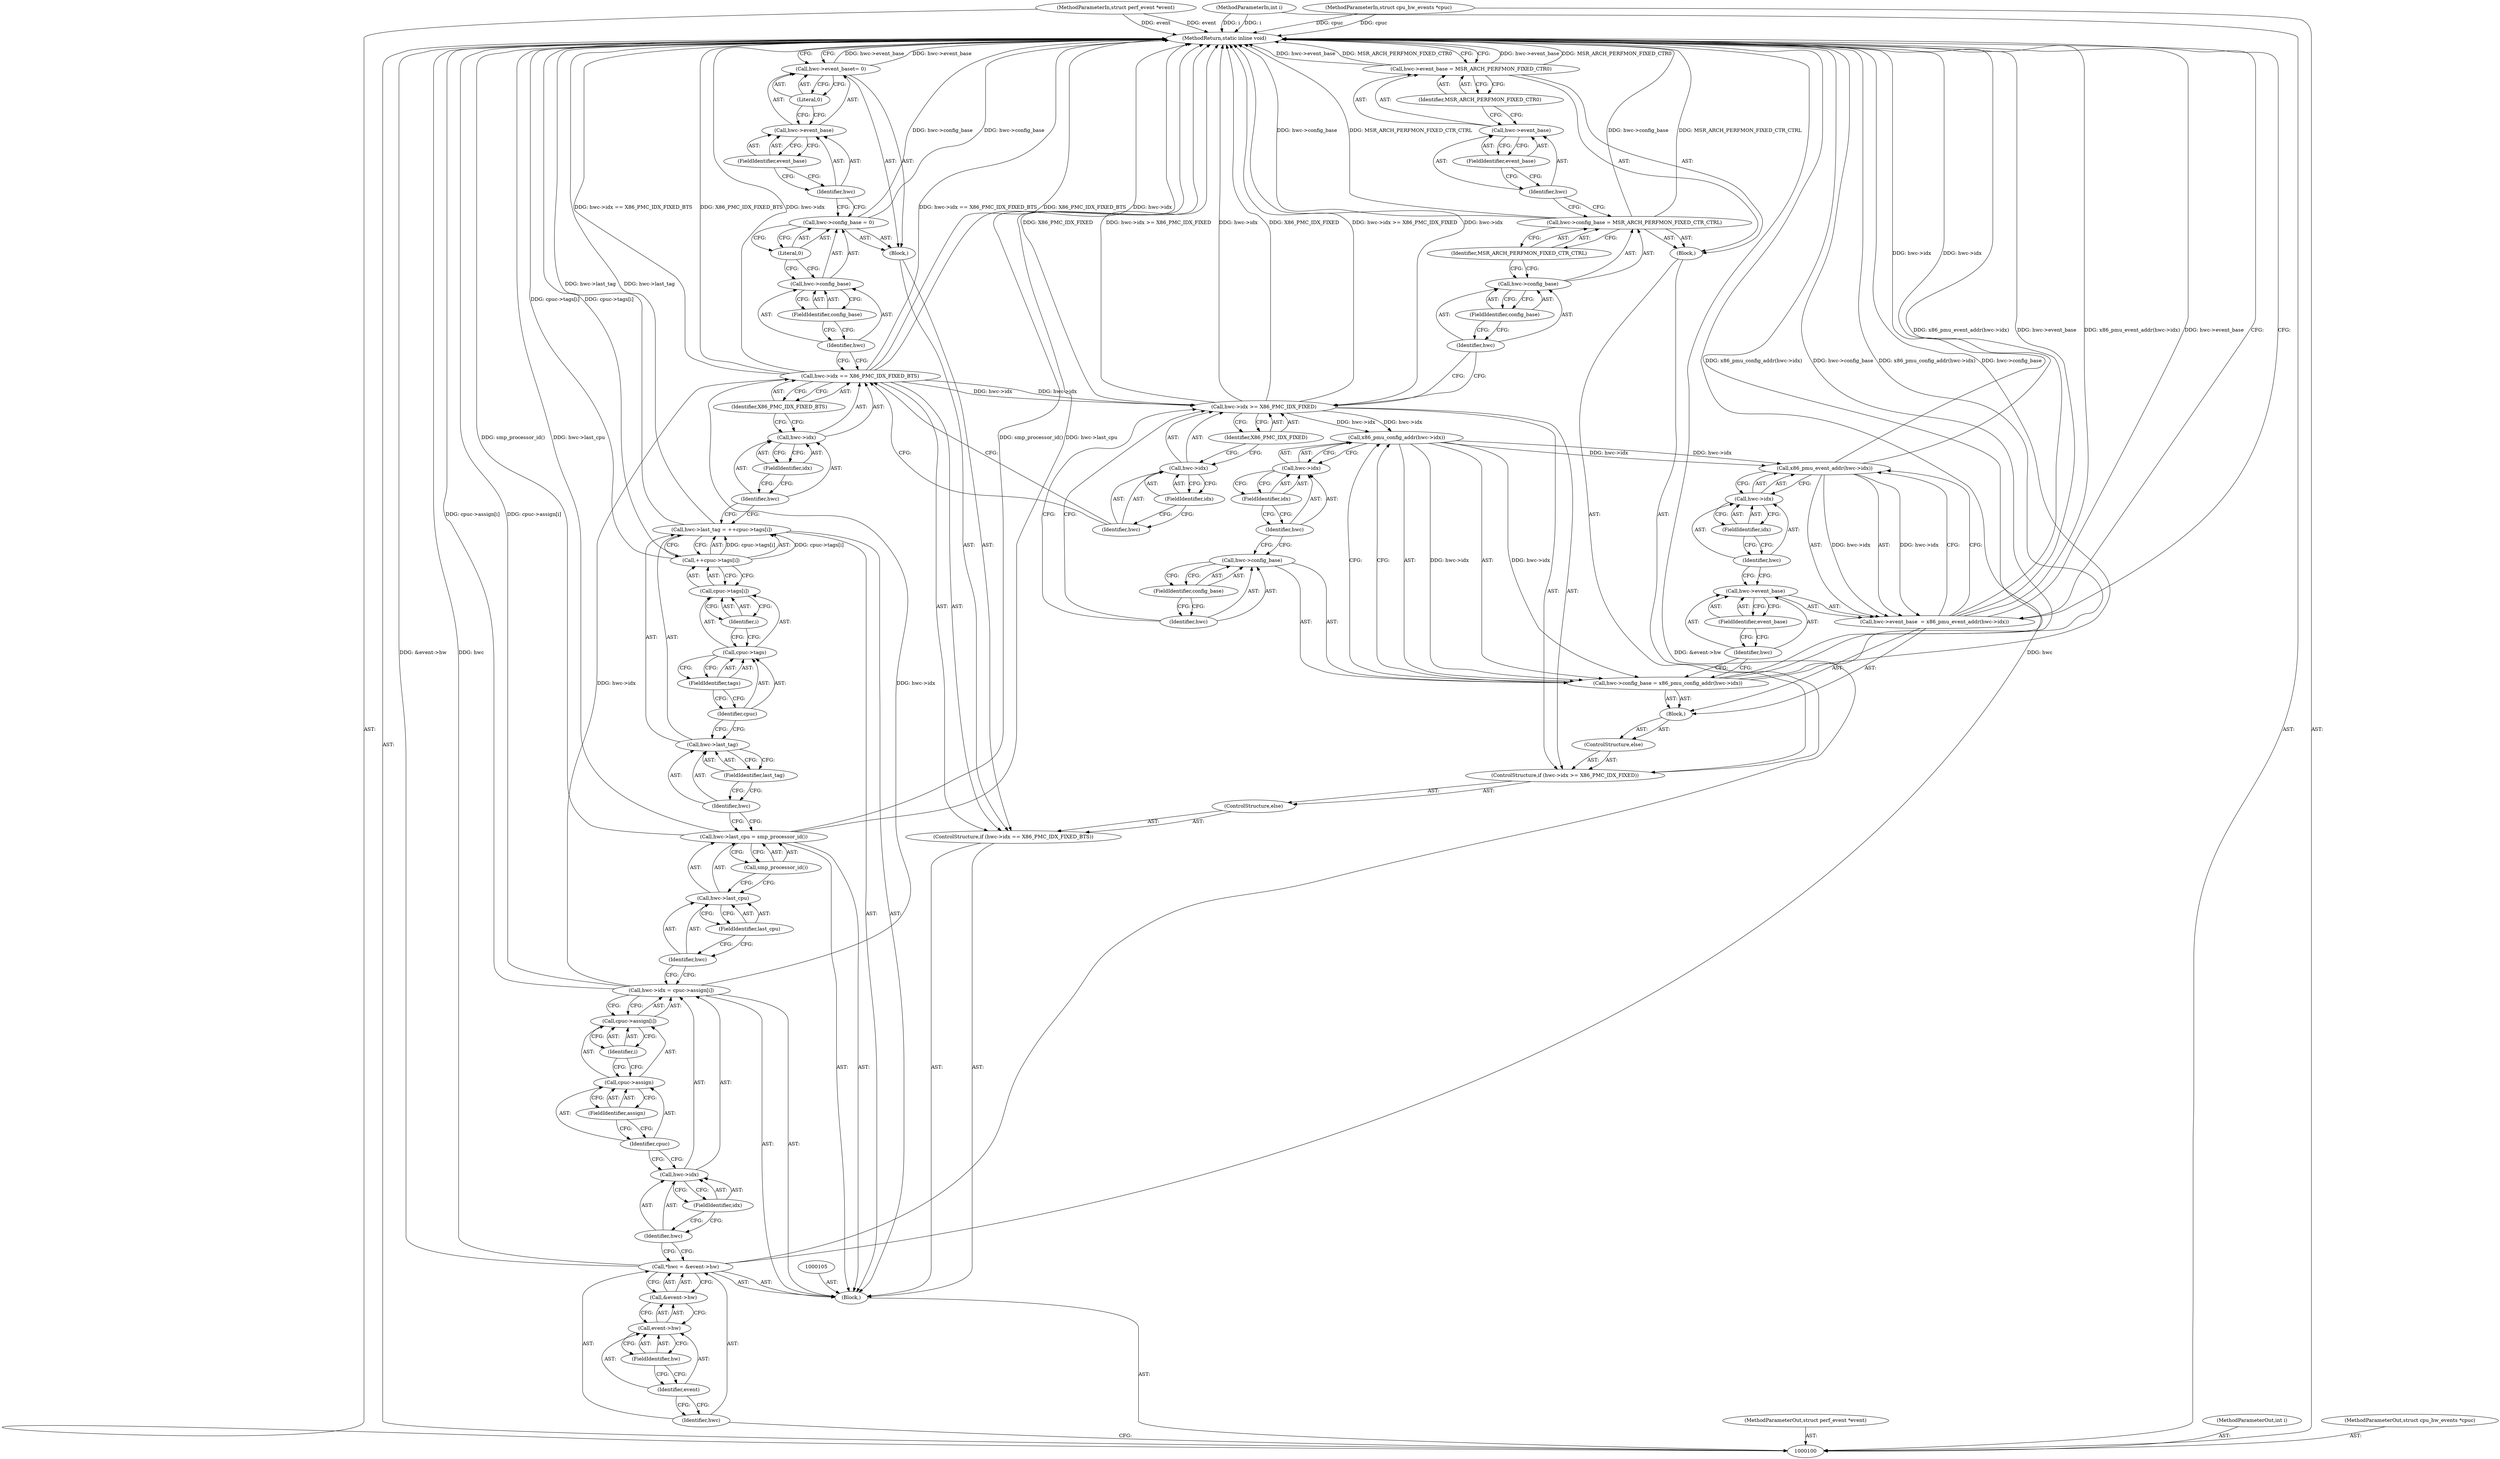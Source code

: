digraph "1_linux_fc66c5210ec2539e800e87d7b3a985323c7be96e" {
"1000189" [label="(MethodReturn,static inline void)"];
"1000101" [label="(MethodParameterIn,struct perf_event *event)"];
"1000242" [label="(MethodParameterOut,struct perf_event *event)"];
"1000136" [label="(ControlStructure,if (hwc->idx == X86_PMC_IDX_FIXED_BTS))"];
"1000140" [label="(FieldIdentifier,idx)"];
"1000141" [label="(Identifier,X86_PMC_IDX_FIXED_BTS)"];
"1000142" [label="(Block,)"];
"1000137" [label="(Call,hwc->idx == X86_PMC_IDX_FIXED_BTS)"];
"1000138" [label="(Call,hwc->idx)"];
"1000139" [label="(Identifier,hwc)"];
"1000143" [label="(Call,hwc->config_base = 0)"];
"1000144" [label="(Call,hwc->config_base)"];
"1000145" [label="(Identifier,hwc)"];
"1000147" [label="(Literal,0)"];
"1000146" [label="(FieldIdentifier,config_base)"];
"1000152" [label="(Literal,0)"];
"1000148" [label="(Call,hwc->event_base\t= 0)"];
"1000149" [label="(Call,hwc->event_base)"];
"1000150" [label="(Identifier,hwc)"];
"1000151" [label="(FieldIdentifier,event_base)"];
"1000155" [label="(Call,hwc->idx >= X86_PMC_IDX_FIXED)"];
"1000156" [label="(Call,hwc->idx)"];
"1000157" [label="(Identifier,hwc)"];
"1000158" [label="(FieldIdentifier,idx)"];
"1000159" [label="(Identifier,X86_PMC_IDX_FIXED)"];
"1000153" [label="(ControlStructure,else)"];
"1000160" [label="(Block,)"];
"1000154" [label="(ControlStructure,if (hwc->idx >= X86_PMC_IDX_FIXED))"];
"1000165" [label="(Identifier,MSR_ARCH_PERFMON_FIXED_CTR_CTRL)"];
"1000161" [label="(Call,hwc->config_base = MSR_ARCH_PERFMON_FIXED_CTR_CTRL)"];
"1000162" [label="(Call,hwc->config_base)"];
"1000163" [label="(Identifier,hwc)"];
"1000164" [label="(FieldIdentifier,config_base)"];
"1000166" [label="(Call,hwc->event_base = MSR_ARCH_PERFMON_FIXED_CTR0)"];
"1000167" [label="(Call,hwc->event_base)"];
"1000168" [label="(Identifier,hwc)"];
"1000170" [label="(Identifier,MSR_ARCH_PERFMON_FIXED_CTR0)"];
"1000169" [label="(FieldIdentifier,event_base)"];
"1000171" [label="(ControlStructure,else)"];
"1000172" [label="(Block,)"];
"1000177" [label="(Call,x86_pmu_config_addr(hwc->idx))"];
"1000173" [label="(Call,hwc->config_base = x86_pmu_config_addr(hwc->idx))"];
"1000174" [label="(Call,hwc->config_base)"];
"1000175" [label="(Identifier,hwc)"];
"1000178" [label="(Call,hwc->idx)"];
"1000179" [label="(Identifier,hwc)"];
"1000180" [label="(FieldIdentifier,idx)"];
"1000176" [label="(FieldIdentifier,config_base)"];
"1000185" [label="(Call,x86_pmu_event_addr(hwc->idx))"];
"1000181" [label="(Call,hwc->event_base  = x86_pmu_event_addr(hwc->idx))"];
"1000182" [label="(Call,hwc->event_base)"];
"1000183" [label="(Identifier,hwc)"];
"1000186" [label="(Call,hwc->idx)"];
"1000187" [label="(Identifier,hwc)"];
"1000188" [label="(FieldIdentifier,idx)"];
"1000184" [label="(FieldIdentifier,event_base)"];
"1000103" [label="(MethodParameterIn,int i)"];
"1000244" [label="(MethodParameterOut,int i)"];
"1000102" [label="(MethodParameterIn,struct cpu_hw_events *cpuc)"];
"1000243" [label="(MethodParameterOut,struct cpu_hw_events *cpuc)"];
"1000104" [label="(Block,)"];
"1000106" [label="(Call,*hwc = &event->hw)"];
"1000107" [label="(Identifier,hwc)"];
"1000108" [label="(Call,&event->hw)"];
"1000109" [label="(Call,event->hw)"];
"1000110" [label="(Identifier,event)"];
"1000111" [label="(FieldIdentifier,hw)"];
"1000112" [label="(Call,hwc->idx = cpuc->assign[i])"];
"1000113" [label="(Call,hwc->idx)"];
"1000114" [label="(Identifier,hwc)"];
"1000116" [label="(Call,cpuc->assign[i])"];
"1000117" [label="(Call,cpuc->assign)"];
"1000118" [label="(Identifier,cpuc)"];
"1000119" [label="(FieldIdentifier,assign)"];
"1000120" [label="(Identifier,i)"];
"1000115" [label="(FieldIdentifier,idx)"];
"1000121" [label="(Call,hwc->last_cpu = smp_processor_id())"];
"1000122" [label="(Call,hwc->last_cpu)"];
"1000123" [label="(Identifier,hwc)"];
"1000125" [label="(Call,smp_processor_id())"];
"1000124" [label="(FieldIdentifier,last_cpu)"];
"1000126" [label="(Call,hwc->last_tag = ++cpuc->tags[i])"];
"1000127" [label="(Call,hwc->last_tag)"];
"1000128" [label="(Identifier,hwc)"];
"1000130" [label="(Call,++cpuc->tags[i])"];
"1000131" [label="(Call,cpuc->tags[i])"];
"1000132" [label="(Call,cpuc->tags)"];
"1000133" [label="(Identifier,cpuc)"];
"1000134" [label="(FieldIdentifier,tags)"];
"1000135" [label="(Identifier,i)"];
"1000129" [label="(FieldIdentifier,last_tag)"];
"1000189" -> "1000100"  [label="AST: "];
"1000189" -> "1000148"  [label="CFG: "];
"1000189" -> "1000166"  [label="CFG: "];
"1000189" -> "1000181"  [label="CFG: "];
"1000121" -> "1000189"  [label="DDG: smp_processor_id()"];
"1000121" -> "1000189"  [label="DDG: hwc->last_cpu"];
"1000106" -> "1000189"  [label="DDG: &event->hw"];
"1000106" -> "1000189"  [label="DDG: hwc"];
"1000181" -> "1000189"  [label="DDG: x86_pmu_event_addr(hwc->idx)"];
"1000181" -> "1000189"  [label="DDG: hwc->event_base"];
"1000137" -> "1000189"  [label="DDG: X86_PMC_IDX_FIXED_BTS"];
"1000137" -> "1000189"  [label="DDG: hwc->idx"];
"1000137" -> "1000189"  [label="DDG: hwc->idx == X86_PMC_IDX_FIXED_BTS"];
"1000126" -> "1000189"  [label="DDG: hwc->last_tag"];
"1000161" -> "1000189"  [label="DDG: hwc->config_base"];
"1000161" -> "1000189"  [label="DDG: MSR_ARCH_PERFMON_FIXED_CTR_CTRL"];
"1000155" -> "1000189"  [label="DDG: X86_PMC_IDX_FIXED"];
"1000155" -> "1000189"  [label="DDG: hwc->idx >= X86_PMC_IDX_FIXED"];
"1000155" -> "1000189"  [label="DDG: hwc->idx"];
"1000185" -> "1000189"  [label="DDG: hwc->idx"];
"1000103" -> "1000189"  [label="DDG: i"];
"1000143" -> "1000189"  [label="DDG: hwc->config_base"];
"1000166" -> "1000189"  [label="DDG: hwc->event_base"];
"1000166" -> "1000189"  [label="DDG: MSR_ARCH_PERFMON_FIXED_CTR0"];
"1000148" -> "1000189"  [label="DDG: hwc->event_base"];
"1000102" -> "1000189"  [label="DDG: cpuc"];
"1000101" -> "1000189"  [label="DDG: event"];
"1000173" -> "1000189"  [label="DDG: x86_pmu_config_addr(hwc->idx)"];
"1000173" -> "1000189"  [label="DDG: hwc->config_base"];
"1000112" -> "1000189"  [label="DDG: cpuc->assign[i]"];
"1000130" -> "1000189"  [label="DDG: cpuc->tags[i]"];
"1000101" -> "1000100"  [label="AST: "];
"1000101" -> "1000189"  [label="DDG: event"];
"1000242" -> "1000100"  [label="AST: "];
"1000136" -> "1000104"  [label="AST: "];
"1000137" -> "1000136"  [label="AST: "];
"1000142" -> "1000136"  [label="AST: "];
"1000153" -> "1000136"  [label="AST: "];
"1000140" -> "1000138"  [label="AST: "];
"1000140" -> "1000139"  [label="CFG: "];
"1000138" -> "1000140"  [label="CFG: "];
"1000141" -> "1000137"  [label="AST: "];
"1000141" -> "1000138"  [label="CFG: "];
"1000137" -> "1000141"  [label="CFG: "];
"1000142" -> "1000136"  [label="AST: "];
"1000143" -> "1000142"  [label="AST: "];
"1000148" -> "1000142"  [label="AST: "];
"1000137" -> "1000136"  [label="AST: "];
"1000137" -> "1000141"  [label="CFG: "];
"1000138" -> "1000137"  [label="AST: "];
"1000141" -> "1000137"  [label="AST: "];
"1000145" -> "1000137"  [label="CFG: "];
"1000157" -> "1000137"  [label="CFG: "];
"1000137" -> "1000189"  [label="DDG: X86_PMC_IDX_FIXED_BTS"];
"1000137" -> "1000189"  [label="DDG: hwc->idx"];
"1000137" -> "1000189"  [label="DDG: hwc->idx == X86_PMC_IDX_FIXED_BTS"];
"1000112" -> "1000137"  [label="DDG: hwc->idx"];
"1000137" -> "1000155"  [label="DDG: hwc->idx"];
"1000138" -> "1000137"  [label="AST: "];
"1000138" -> "1000140"  [label="CFG: "];
"1000139" -> "1000138"  [label="AST: "];
"1000140" -> "1000138"  [label="AST: "];
"1000141" -> "1000138"  [label="CFG: "];
"1000139" -> "1000138"  [label="AST: "];
"1000139" -> "1000126"  [label="CFG: "];
"1000140" -> "1000139"  [label="CFG: "];
"1000143" -> "1000142"  [label="AST: "];
"1000143" -> "1000147"  [label="CFG: "];
"1000144" -> "1000143"  [label="AST: "];
"1000147" -> "1000143"  [label="AST: "];
"1000150" -> "1000143"  [label="CFG: "];
"1000143" -> "1000189"  [label="DDG: hwc->config_base"];
"1000144" -> "1000143"  [label="AST: "];
"1000144" -> "1000146"  [label="CFG: "];
"1000145" -> "1000144"  [label="AST: "];
"1000146" -> "1000144"  [label="AST: "];
"1000147" -> "1000144"  [label="CFG: "];
"1000145" -> "1000144"  [label="AST: "];
"1000145" -> "1000137"  [label="CFG: "];
"1000146" -> "1000145"  [label="CFG: "];
"1000147" -> "1000143"  [label="AST: "];
"1000147" -> "1000144"  [label="CFG: "];
"1000143" -> "1000147"  [label="CFG: "];
"1000146" -> "1000144"  [label="AST: "];
"1000146" -> "1000145"  [label="CFG: "];
"1000144" -> "1000146"  [label="CFG: "];
"1000152" -> "1000148"  [label="AST: "];
"1000152" -> "1000149"  [label="CFG: "];
"1000148" -> "1000152"  [label="CFG: "];
"1000148" -> "1000142"  [label="AST: "];
"1000148" -> "1000152"  [label="CFG: "];
"1000149" -> "1000148"  [label="AST: "];
"1000152" -> "1000148"  [label="AST: "];
"1000189" -> "1000148"  [label="CFG: "];
"1000148" -> "1000189"  [label="DDG: hwc->event_base"];
"1000149" -> "1000148"  [label="AST: "];
"1000149" -> "1000151"  [label="CFG: "];
"1000150" -> "1000149"  [label="AST: "];
"1000151" -> "1000149"  [label="AST: "];
"1000152" -> "1000149"  [label="CFG: "];
"1000150" -> "1000149"  [label="AST: "];
"1000150" -> "1000143"  [label="CFG: "];
"1000151" -> "1000150"  [label="CFG: "];
"1000151" -> "1000149"  [label="AST: "];
"1000151" -> "1000150"  [label="CFG: "];
"1000149" -> "1000151"  [label="CFG: "];
"1000155" -> "1000154"  [label="AST: "];
"1000155" -> "1000159"  [label="CFG: "];
"1000156" -> "1000155"  [label="AST: "];
"1000159" -> "1000155"  [label="AST: "];
"1000163" -> "1000155"  [label="CFG: "];
"1000175" -> "1000155"  [label="CFG: "];
"1000155" -> "1000189"  [label="DDG: X86_PMC_IDX_FIXED"];
"1000155" -> "1000189"  [label="DDG: hwc->idx >= X86_PMC_IDX_FIXED"];
"1000155" -> "1000189"  [label="DDG: hwc->idx"];
"1000137" -> "1000155"  [label="DDG: hwc->idx"];
"1000155" -> "1000177"  [label="DDG: hwc->idx"];
"1000156" -> "1000155"  [label="AST: "];
"1000156" -> "1000158"  [label="CFG: "];
"1000157" -> "1000156"  [label="AST: "];
"1000158" -> "1000156"  [label="AST: "];
"1000159" -> "1000156"  [label="CFG: "];
"1000157" -> "1000156"  [label="AST: "];
"1000157" -> "1000137"  [label="CFG: "];
"1000158" -> "1000157"  [label="CFG: "];
"1000158" -> "1000156"  [label="AST: "];
"1000158" -> "1000157"  [label="CFG: "];
"1000156" -> "1000158"  [label="CFG: "];
"1000159" -> "1000155"  [label="AST: "];
"1000159" -> "1000156"  [label="CFG: "];
"1000155" -> "1000159"  [label="CFG: "];
"1000153" -> "1000136"  [label="AST: "];
"1000154" -> "1000153"  [label="AST: "];
"1000160" -> "1000154"  [label="AST: "];
"1000161" -> "1000160"  [label="AST: "];
"1000166" -> "1000160"  [label="AST: "];
"1000154" -> "1000153"  [label="AST: "];
"1000155" -> "1000154"  [label="AST: "];
"1000160" -> "1000154"  [label="AST: "];
"1000171" -> "1000154"  [label="AST: "];
"1000165" -> "1000161"  [label="AST: "];
"1000165" -> "1000162"  [label="CFG: "];
"1000161" -> "1000165"  [label="CFG: "];
"1000161" -> "1000160"  [label="AST: "];
"1000161" -> "1000165"  [label="CFG: "];
"1000162" -> "1000161"  [label="AST: "];
"1000165" -> "1000161"  [label="AST: "];
"1000168" -> "1000161"  [label="CFG: "];
"1000161" -> "1000189"  [label="DDG: hwc->config_base"];
"1000161" -> "1000189"  [label="DDG: MSR_ARCH_PERFMON_FIXED_CTR_CTRL"];
"1000162" -> "1000161"  [label="AST: "];
"1000162" -> "1000164"  [label="CFG: "];
"1000163" -> "1000162"  [label="AST: "];
"1000164" -> "1000162"  [label="AST: "];
"1000165" -> "1000162"  [label="CFG: "];
"1000163" -> "1000162"  [label="AST: "];
"1000163" -> "1000155"  [label="CFG: "];
"1000164" -> "1000163"  [label="CFG: "];
"1000164" -> "1000162"  [label="AST: "];
"1000164" -> "1000163"  [label="CFG: "];
"1000162" -> "1000164"  [label="CFG: "];
"1000166" -> "1000160"  [label="AST: "];
"1000166" -> "1000170"  [label="CFG: "];
"1000167" -> "1000166"  [label="AST: "];
"1000170" -> "1000166"  [label="AST: "];
"1000189" -> "1000166"  [label="CFG: "];
"1000166" -> "1000189"  [label="DDG: hwc->event_base"];
"1000166" -> "1000189"  [label="DDG: MSR_ARCH_PERFMON_FIXED_CTR0"];
"1000167" -> "1000166"  [label="AST: "];
"1000167" -> "1000169"  [label="CFG: "];
"1000168" -> "1000167"  [label="AST: "];
"1000169" -> "1000167"  [label="AST: "];
"1000170" -> "1000167"  [label="CFG: "];
"1000168" -> "1000167"  [label="AST: "];
"1000168" -> "1000161"  [label="CFG: "];
"1000169" -> "1000168"  [label="CFG: "];
"1000170" -> "1000166"  [label="AST: "];
"1000170" -> "1000167"  [label="CFG: "];
"1000166" -> "1000170"  [label="CFG: "];
"1000169" -> "1000167"  [label="AST: "];
"1000169" -> "1000168"  [label="CFG: "];
"1000167" -> "1000169"  [label="CFG: "];
"1000171" -> "1000154"  [label="AST: "];
"1000172" -> "1000171"  [label="AST: "];
"1000172" -> "1000171"  [label="AST: "];
"1000173" -> "1000172"  [label="AST: "];
"1000181" -> "1000172"  [label="AST: "];
"1000177" -> "1000173"  [label="AST: "];
"1000177" -> "1000178"  [label="CFG: "];
"1000178" -> "1000177"  [label="AST: "];
"1000173" -> "1000177"  [label="CFG: "];
"1000177" -> "1000173"  [label="DDG: hwc->idx"];
"1000155" -> "1000177"  [label="DDG: hwc->idx"];
"1000177" -> "1000185"  [label="DDG: hwc->idx"];
"1000173" -> "1000172"  [label="AST: "];
"1000173" -> "1000177"  [label="CFG: "];
"1000174" -> "1000173"  [label="AST: "];
"1000177" -> "1000173"  [label="AST: "];
"1000183" -> "1000173"  [label="CFG: "];
"1000173" -> "1000189"  [label="DDG: x86_pmu_config_addr(hwc->idx)"];
"1000173" -> "1000189"  [label="DDG: hwc->config_base"];
"1000177" -> "1000173"  [label="DDG: hwc->idx"];
"1000174" -> "1000173"  [label="AST: "];
"1000174" -> "1000176"  [label="CFG: "];
"1000175" -> "1000174"  [label="AST: "];
"1000176" -> "1000174"  [label="AST: "];
"1000179" -> "1000174"  [label="CFG: "];
"1000175" -> "1000174"  [label="AST: "];
"1000175" -> "1000155"  [label="CFG: "];
"1000176" -> "1000175"  [label="CFG: "];
"1000178" -> "1000177"  [label="AST: "];
"1000178" -> "1000180"  [label="CFG: "];
"1000179" -> "1000178"  [label="AST: "];
"1000180" -> "1000178"  [label="AST: "];
"1000177" -> "1000178"  [label="CFG: "];
"1000179" -> "1000178"  [label="AST: "];
"1000179" -> "1000174"  [label="CFG: "];
"1000180" -> "1000179"  [label="CFG: "];
"1000180" -> "1000178"  [label="AST: "];
"1000180" -> "1000179"  [label="CFG: "];
"1000178" -> "1000180"  [label="CFG: "];
"1000176" -> "1000174"  [label="AST: "];
"1000176" -> "1000175"  [label="CFG: "];
"1000174" -> "1000176"  [label="CFG: "];
"1000185" -> "1000181"  [label="AST: "];
"1000185" -> "1000186"  [label="CFG: "];
"1000186" -> "1000185"  [label="AST: "];
"1000181" -> "1000185"  [label="CFG: "];
"1000185" -> "1000189"  [label="DDG: hwc->idx"];
"1000185" -> "1000181"  [label="DDG: hwc->idx"];
"1000177" -> "1000185"  [label="DDG: hwc->idx"];
"1000181" -> "1000172"  [label="AST: "];
"1000181" -> "1000185"  [label="CFG: "];
"1000182" -> "1000181"  [label="AST: "];
"1000185" -> "1000181"  [label="AST: "];
"1000189" -> "1000181"  [label="CFG: "];
"1000181" -> "1000189"  [label="DDG: x86_pmu_event_addr(hwc->idx)"];
"1000181" -> "1000189"  [label="DDG: hwc->event_base"];
"1000185" -> "1000181"  [label="DDG: hwc->idx"];
"1000182" -> "1000181"  [label="AST: "];
"1000182" -> "1000184"  [label="CFG: "];
"1000183" -> "1000182"  [label="AST: "];
"1000184" -> "1000182"  [label="AST: "];
"1000187" -> "1000182"  [label="CFG: "];
"1000183" -> "1000182"  [label="AST: "];
"1000183" -> "1000173"  [label="CFG: "];
"1000184" -> "1000183"  [label="CFG: "];
"1000186" -> "1000185"  [label="AST: "];
"1000186" -> "1000188"  [label="CFG: "];
"1000187" -> "1000186"  [label="AST: "];
"1000188" -> "1000186"  [label="AST: "];
"1000185" -> "1000186"  [label="CFG: "];
"1000187" -> "1000186"  [label="AST: "];
"1000187" -> "1000182"  [label="CFG: "];
"1000188" -> "1000187"  [label="CFG: "];
"1000188" -> "1000186"  [label="AST: "];
"1000188" -> "1000187"  [label="CFG: "];
"1000186" -> "1000188"  [label="CFG: "];
"1000184" -> "1000182"  [label="AST: "];
"1000184" -> "1000183"  [label="CFG: "];
"1000182" -> "1000184"  [label="CFG: "];
"1000103" -> "1000100"  [label="AST: "];
"1000103" -> "1000189"  [label="DDG: i"];
"1000244" -> "1000100"  [label="AST: "];
"1000102" -> "1000100"  [label="AST: "];
"1000102" -> "1000189"  [label="DDG: cpuc"];
"1000243" -> "1000100"  [label="AST: "];
"1000104" -> "1000100"  [label="AST: "];
"1000105" -> "1000104"  [label="AST: "];
"1000106" -> "1000104"  [label="AST: "];
"1000112" -> "1000104"  [label="AST: "];
"1000121" -> "1000104"  [label="AST: "];
"1000126" -> "1000104"  [label="AST: "];
"1000136" -> "1000104"  [label="AST: "];
"1000106" -> "1000104"  [label="AST: "];
"1000106" -> "1000108"  [label="CFG: "];
"1000107" -> "1000106"  [label="AST: "];
"1000108" -> "1000106"  [label="AST: "];
"1000114" -> "1000106"  [label="CFG: "];
"1000106" -> "1000189"  [label="DDG: &event->hw"];
"1000106" -> "1000189"  [label="DDG: hwc"];
"1000107" -> "1000106"  [label="AST: "];
"1000107" -> "1000100"  [label="CFG: "];
"1000110" -> "1000107"  [label="CFG: "];
"1000108" -> "1000106"  [label="AST: "];
"1000108" -> "1000109"  [label="CFG: "];
"1000109" -> "1000108"  [label="AST: "];
"1000106" -> "1000108"  [label="CFG: "];
"1000109" -> "1000108"  [label="AST: "];
"1000109" -> "1000111"  [label="CFG: "];
"1000110" -> "1000109"  [label="AST: "];
"1000111" -> "1000109"  [label="AST: "];
"1000108" -> "1000109"  [label="CFG: "];
"1000110" -> "1000109"  [label="AST: "];
"1000110" -> "1000107"  [label="CFG: "];
"1000111" -> "1000110"  [label="CFG: "];
"1000111" -> "1000109"  [label="AST: "];
"1000111" -> "1000110"  [label="CFG: "];
"1000109" -> "1000111"  [label="CFG: "];
"1000112" -> "1000104"  [label="AST: "];
"1000112" -> "1000116"  [label="CFG: "];
"1000113" -> "1000112"  [label="AST: "];
"1000116" -> "1000112"  [label="AST: "];
"1000123" -> "1000112"  [label="CFG: "];
"1000112" -> "1000189"  [label="DDG: cpuc->assign[i]"];
"1000112" -> "1000137"  [label="DDG: hwc->idx"];
"1000113" -> "1000112"  [label="AST: "];
"1000113" -> "1000115"  [label="CFG: "];
"1000114" -> "1000113"  [label="AST: "];
"1000115" -> "1000113"  [label="AST: "];
"1000118" -> "1000113"  [label="CFG: "];
"1000114" -> "1000113"  [label="AST: "];
"1000114" -> "1000106"  [label="CFG: "];
"1000115" -> "1000114"  [label="CFG: "];
"1000116" -> "1000112"  [label="AST: "];
"1000116" -> "1000120"  [label="CFG: "];
"1000117" -> "1000116"  [label="AST: "];
"1000120" -> "1000116"  [label="AST: "];
"1000112" -> "1000116"  [label="CFG: "];
"1000117" -> "1000116"  [label="AST: "];
"1000117" -> "1000119"  [label="CFG: "];
"1000118" -> "1000117"  [label="AST: "];
"1000119" -> "1000117"  [label="AST: "];
"1000120" -> "1000117"  [label="CFG: "];
"1000118" -> "1000117"  [label="AST: "];
"1000118" -> "1000113"  [label="CFG: "];
"1000119" -> "1000118"  [label="CFG: "];
"1000119" -> "1000117"  [label="AST: "];
"1000119" -> "1000118"  [label="CFG: "];
"1000117" -> "1000119"  [label="CFG: "];
"1000120" -> "1000116"  [label="AST: "];
"1000120" -> "1000117"  [label="CFG: "];
"1000116" -> "1000120"  [label="CFG: "];
"1000115" -> "1000113"  [label="AST: "];
"1000115" -> "1000114"  [label="CFG: "];
"1000113" -> "1000115"  [label="CFG: "];
"1000121" -> "1000104"  [label="AST: "];
"1000121" -> "1000125"  [label="CFG: "];
"1000122" -> "1000121"  [label="AST: "];
"1000125" -> "1000121"  [label="AST: "];
"1000128" -> "1000121"  [label="CFG: "];
"1000121" -> "1000189"  [label="DDG: smp_processor_id()"];
"1000121" -> "1000189"  [label="DDG: hwc->last_cpu"];
"1000122" -> "1000121"  [label="AST: "];
"1000122" -> "1000124"  [label="CFG: "];
"1000123" -> "1000122"  [label="AST: "];
"1000124" -> "1000122"  [label="AST: "];
"1000125" -> "1000122"  [label="CFG: "];
"1000123" -> "1000122"  [label="AST: "];
"1000123" -> "1000112"  [label="CFG: "];
"1000124" -> "1000123"  [label="CFG: "];
"1000125" -> "1000121"  [label="AST: "];
"1000125" -> "1000122"  [label="CFG: "];
"1000121" -> "1000125"  [label="CFG: "];
"1000124" -> "1000122"  [label="AST: "];
"1000124" -> "1000123"  [label="CFG: "];
"1000122" -> "1000124"  [label="CFG: "];
"1000126" -> "1000104"  [label="AST: "];
"1000126" -> "1000130"  [label="CFG: "];
"1000127" -> "1000126"  [label="AST: "];
"1000130" -> "1000126"  [label="AST: "];
"1000139" -> "1000126"  [label="CFG: "];
"1000126" -> "1000189"  [label="DDG: hwc->last_tag"];
"1000130" -> "1000126"  [label="DDG: cpuc->tags[i]"];
"1000127" -> "1000126"  [label="AST: "];
"1000127" -> "1000129"  [label="CFG: "];
"1000128" -> "1000127"  [label="AST: "];
"1000129" -> "1000127"  [label="AST: "];
"1000133" -> "1000127"  [label="CFG: "];
"1000128" -> "1000127"  [label="AST: "];
"1000128" -> "1000121"  [label="CFG: "];
"1000129" -> "1000128"  [label="CFG: "];
"1000130" -> "1000126"  [label="AST: "];
"1000130" -> "1000131"  [label="CFG: "];
"1000131" -> "1000130"  [label="AST: "];
"1000126" -> "1000130"  [label="CFG: "];
"1000130" -> "1000189"  [label="DDG: cpuc->tags[i]"];
"1000130" -> "1000126"  [label="DDG: cpuc->tags[i]"];
"1000131" -> "1000130"  [label="AST: "];
"1000131" -> "1000135"  [label="CFG: "];
"1000132" -> "1000131"  [label="AST: "];
"1000135" -> "1000131"  [label="AST: "];
"1000130" -> "1000131"  [label="CFG: "];
"1000132" -> "1000131"  [label="AST: "];
"1000132" -> "1000134"  [label="CFG: "];
"1000133" -> "1000132"  [label="AST: "];
"1000134" -> "1000132"  [label="AST: "];
"1000135" -> "1000132"  [label="CFG: "];
"1000133" -> "1000132"  [label="AST: "];
"1000133" -> "1000127"  [label="CFG: "];
"1000134" -> "1000133"  [label="CFG: "];
"1000134" -> "1000132"  [label="AST: "];
"1000134" -> "1000133"  [label="CFG: "];
"1000132" -> "1000134"  [label="CFG: "];
"1000135" -> "1000131"  [label="AST: "];
"1000135" -> "1000132"  [label="CFG: "];
"1000131" -> "1000135"  [label="CFG: "];
"1000129" -> "1000127"  [label="AST: "];
"1000129" -> "1000128"  [label="CFG: "];
"1000127" -> "1000129"  [label="CFG: "];
}
